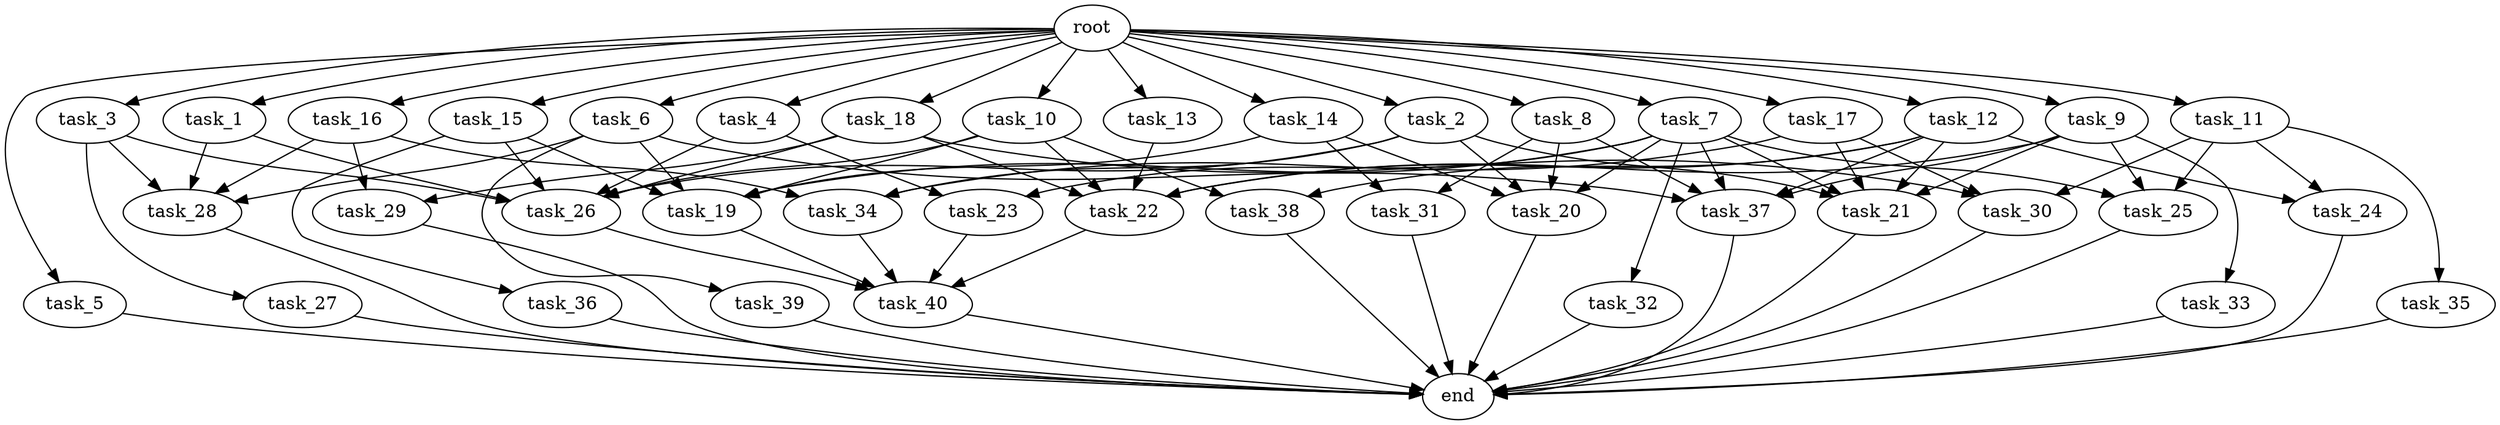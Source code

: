 digraph G {
  root [size="0.000000e+00"];
  task_1 [size="3.321903e+09"];
  task_2 [size="2.804386e+09"];
  task_3 [size="8.415475e+09"];
  task_4 [size="1.766048e+08"];
  task_5 [size="1.912907e+09"];
  task_6 [size="3.122477e+09"];
  task_7 [size="4.096493e+08"];
  task_8 [size="9.645940e+08"];
  task_9 [size="7.441274e+09"];
  task_10 [size="6.650214e+09"];
  task_11 [size="4.712179e+09"];
  task_12 [size="5.326371e+09"];
  task_13 [size="4.603298e+09"];
  task_14 [size="6.097015e+09"];
  task_15 [size="9.556719e+09"];
  task_16 [size="1.137674e+09"];
  task_17 [size="3.088317e+09"];
  task_18 [size="5.135340e+09"];
  task_19 [size="4.254182e+09"];
  task_20 [size="2.673781e+09"];
  task_21 [size="9.090625e+09"];
  task_22 [size="5.227286e+09"];
  task_23 [size="1.590510e+09"];
  task_24 [size="3.793178e+07"];
  task_25 [size="5.220300e+09"];
  task_26 [size="7.239364e+09"];
  task_27 [size="8.391152e+09"];
  task_28 [size="3.200680e+09"];
  task_29 [size="6.414237e+09"];
  task_30 [size="8.738046e+09"];
  task_31 [size="6.963617e+09"];
  task_32 [size="8.060003e+09"];
  task_33 [size="2.765261e+09"];
  task_34 [size="5.705945e+09"];
  task_35 [size="1.592576e+09"];
  task_36 [size="6.467382e+09"];
  task_37 [size="2.198611e+09"];
  task_38 [size="9.710769e+09"];
  task_39 [size="4.294200e+09"];
  task_40 [size="7.368550e+09"];
  end [size="0.000000e+00"];

  root -> task_1 [size="1.000000e-12"];
  root -> task_2 [size="1.000000e-12"];
  root -> task_3 [size="1.000000e-12"];
  root -> task_4 [size="1.000000e-12"];
  root -> task_5 [size="1.000000e-12"];
  root -> task_6 [size="1.000000e-12"];
  root -> task_7 [size="1.000000e-12"];
  root -> task_8 [size="1.000000e-12"];
  root -> task_9 [size="1.000000e-12"];
  root -> task_10 [size="1.000000e-12"];
  root -> task_11 [size="1.000000e-12"];
  root -> task_12 [size="1.000000e-12"];
  root -> task_13 [size="1.000000e-12"];
  root -> task_14 [size="1.000000e-12"];
  root -> task_15 [size="1.000000e-12"];
  root -> task_16 [size="1.000000e-12"];
  root -> task_17 [size="1.000000e-12"];
  root -> task_18 [size="1.000000e-12"];
  task_1 -> task_26 [size="1.034195e+08"];
  task_1 -> task_28 [size="8.001700e+07"];
  task_2 -> task_20 [size="6.684452e+07"];
  task_2 -> task_21 [size="1.818125e+08"];
  task_2 -> task_26 [size="1.034195e+08"];
  task_2 -> task_34 [size="1.901982e+08"];
  task_3 -> task_26 [size="1.034195e+08"];
  task_3 -> task_27 [size="8.391152e+08"];
  task_3 -> task_28 [size="8.001700e+07"];
  task_4 -> task_23 [size="7.952551e+07"];
  task_4 -> task_26 [size="1.034195e+08"];
  task_5 -> end [size="1.000000e-12"];
  task_6 -> task_19 [size="8.508364e+07"];
  task_6 -> task_28 [size="8.001700e+07"];
  task_6 -> task_37 [size="4.397222e+07"];
  task_6 -> task_39 [size="4.294200e+08"];
  task_7 -> task_19 [size="8.508364e+07"];
  task_7 -> task_20 [size="6.684452e+07"];
  task_7 -> task_21 [size="1.818125e+08"];
  task_7 -> task_23 [size="7.952551e+07"];
  task_7 -> task_25 [size="1.740100e+08"];
  task_7 -> task_32 [size="8.060003e+08"];
  task_7 -> task_37 [size="4.397222e+07"];
  task_8 -> task_20 [size="6.684452e+07"];
  task_8 -> task_31 [size="3.481809e+08"];
  task_8 -> task_37 [size="4.397222e+07"];
  task_9 -> task_21 [size="1.818125e+08"];
  task_9 -> task_22 [size="1.045457e+08"];
  task_9 -> task_25 [size="1.740100e+08"];
  task_9 -> task_33 [size="2.765261e+08"];
  task_9 -> task_37 [size="4.397222e+07"];
  task_10 -> task_19 [size="8.508364e+07"];
  task_10 -> task_22 [size="1.045457e+08"];
  task_10 -> task_26 [size="1.034195e+08"];
  task_10 -> task_38 [size="4.855385e+08"];
  task_11 -> task_24 [size="1.896589e+06"];
  task_11 -> task_25 [size="1.740100e+08"];
  task_11 -> task_30 [size="2.912682e+08"];
  task_11 -> task_35 [size="1.592576e+08"];
  task_12 -> task_21 [size="1.818125e+08"];
  task_12 -> task_22 [size="1.045457e+08"];
  task_12 -> task_24 [size="1.896589e+06"];
  task_12 -> task_37 [size="4.397222e+07"];
  task_12 -> task_38 [size="4.855385e+08"];
  task_13 -> task_22 [size="1.045457e+08"];
  task_14 -> task_19 [size="8.508364e+07"];
  task_14 -> task_20 [size="6.684452e+07"];
  task_14 -> task_31 [size="3.481809e+08"];
  task_15 -> task_19 [size="8.508364e+07"];
  task_15 -> task_26 [size="1.034195e+08"];
  task_15 -> task_36 [size="6.467382e+08"];
  task_16 -> task_28 [size="8.001700e+07"];
  task_16 -> task_29 [size="3.207118e+08"];
  task_16 -> task_34 [size="1.901982e+08"];
  task_17 -> task_21 [size="1.818125e+08"];
  task_17 -> task_30 [size="2.912682e+08"];
  task_17 -> task_34 [size="1.901982e+08"];
  task_18 -> task_22 [size="1.045457e+08"];
  task_18 -> task_26 [size="1.034195e+08"];
  task_18 -> task_29 [size="3.207118e+08"];
  task_18 -> task_30 [size="2.912682e+08"];
  task_19 -> task_40 [size="1.473710e+08"];
  task_20 -> end [size="1.000000e-12"];
  task_21 -> end [size="1.000000e-12"];
  task_22 -> task_40 [size="1.473710e+08"];
  task_23 -> task_40 [size="1.473710e+08"];
  task_24 -> end [size="1.000000e-12"];
  task_25 -> end [size="1.000000e-12"];
  task_26 -> task_40 [size="1.473710e+08"];
  task_27 -> end [size="1.000000e-12"];
  task_28 -> end [size="1.000000e-12"];
  task_29 -> end [size="1.000000e-12"];
  task_30 -> end [size="1.000000e-12"];
  task_31 -> end [size="1.000000e-12"];
  task_32 -> end [size="1.000000e-12"];
  task_33 -> end [size="1.000000e-12"];
  task_34 -> task_40 [size="1.473710e+08"];
  task_35 -> end [size="1.000000e-12"];
  task_36 -> end [size="1.000000e-12"];
  task_37 -> end [size="1.000000e-12"];
  task_38 -> end [size="1.000000e-12"];
  task_39 -> end [size="1.000000e-12"];
  task_40 -> end [size="1.000000e-12"];
}
